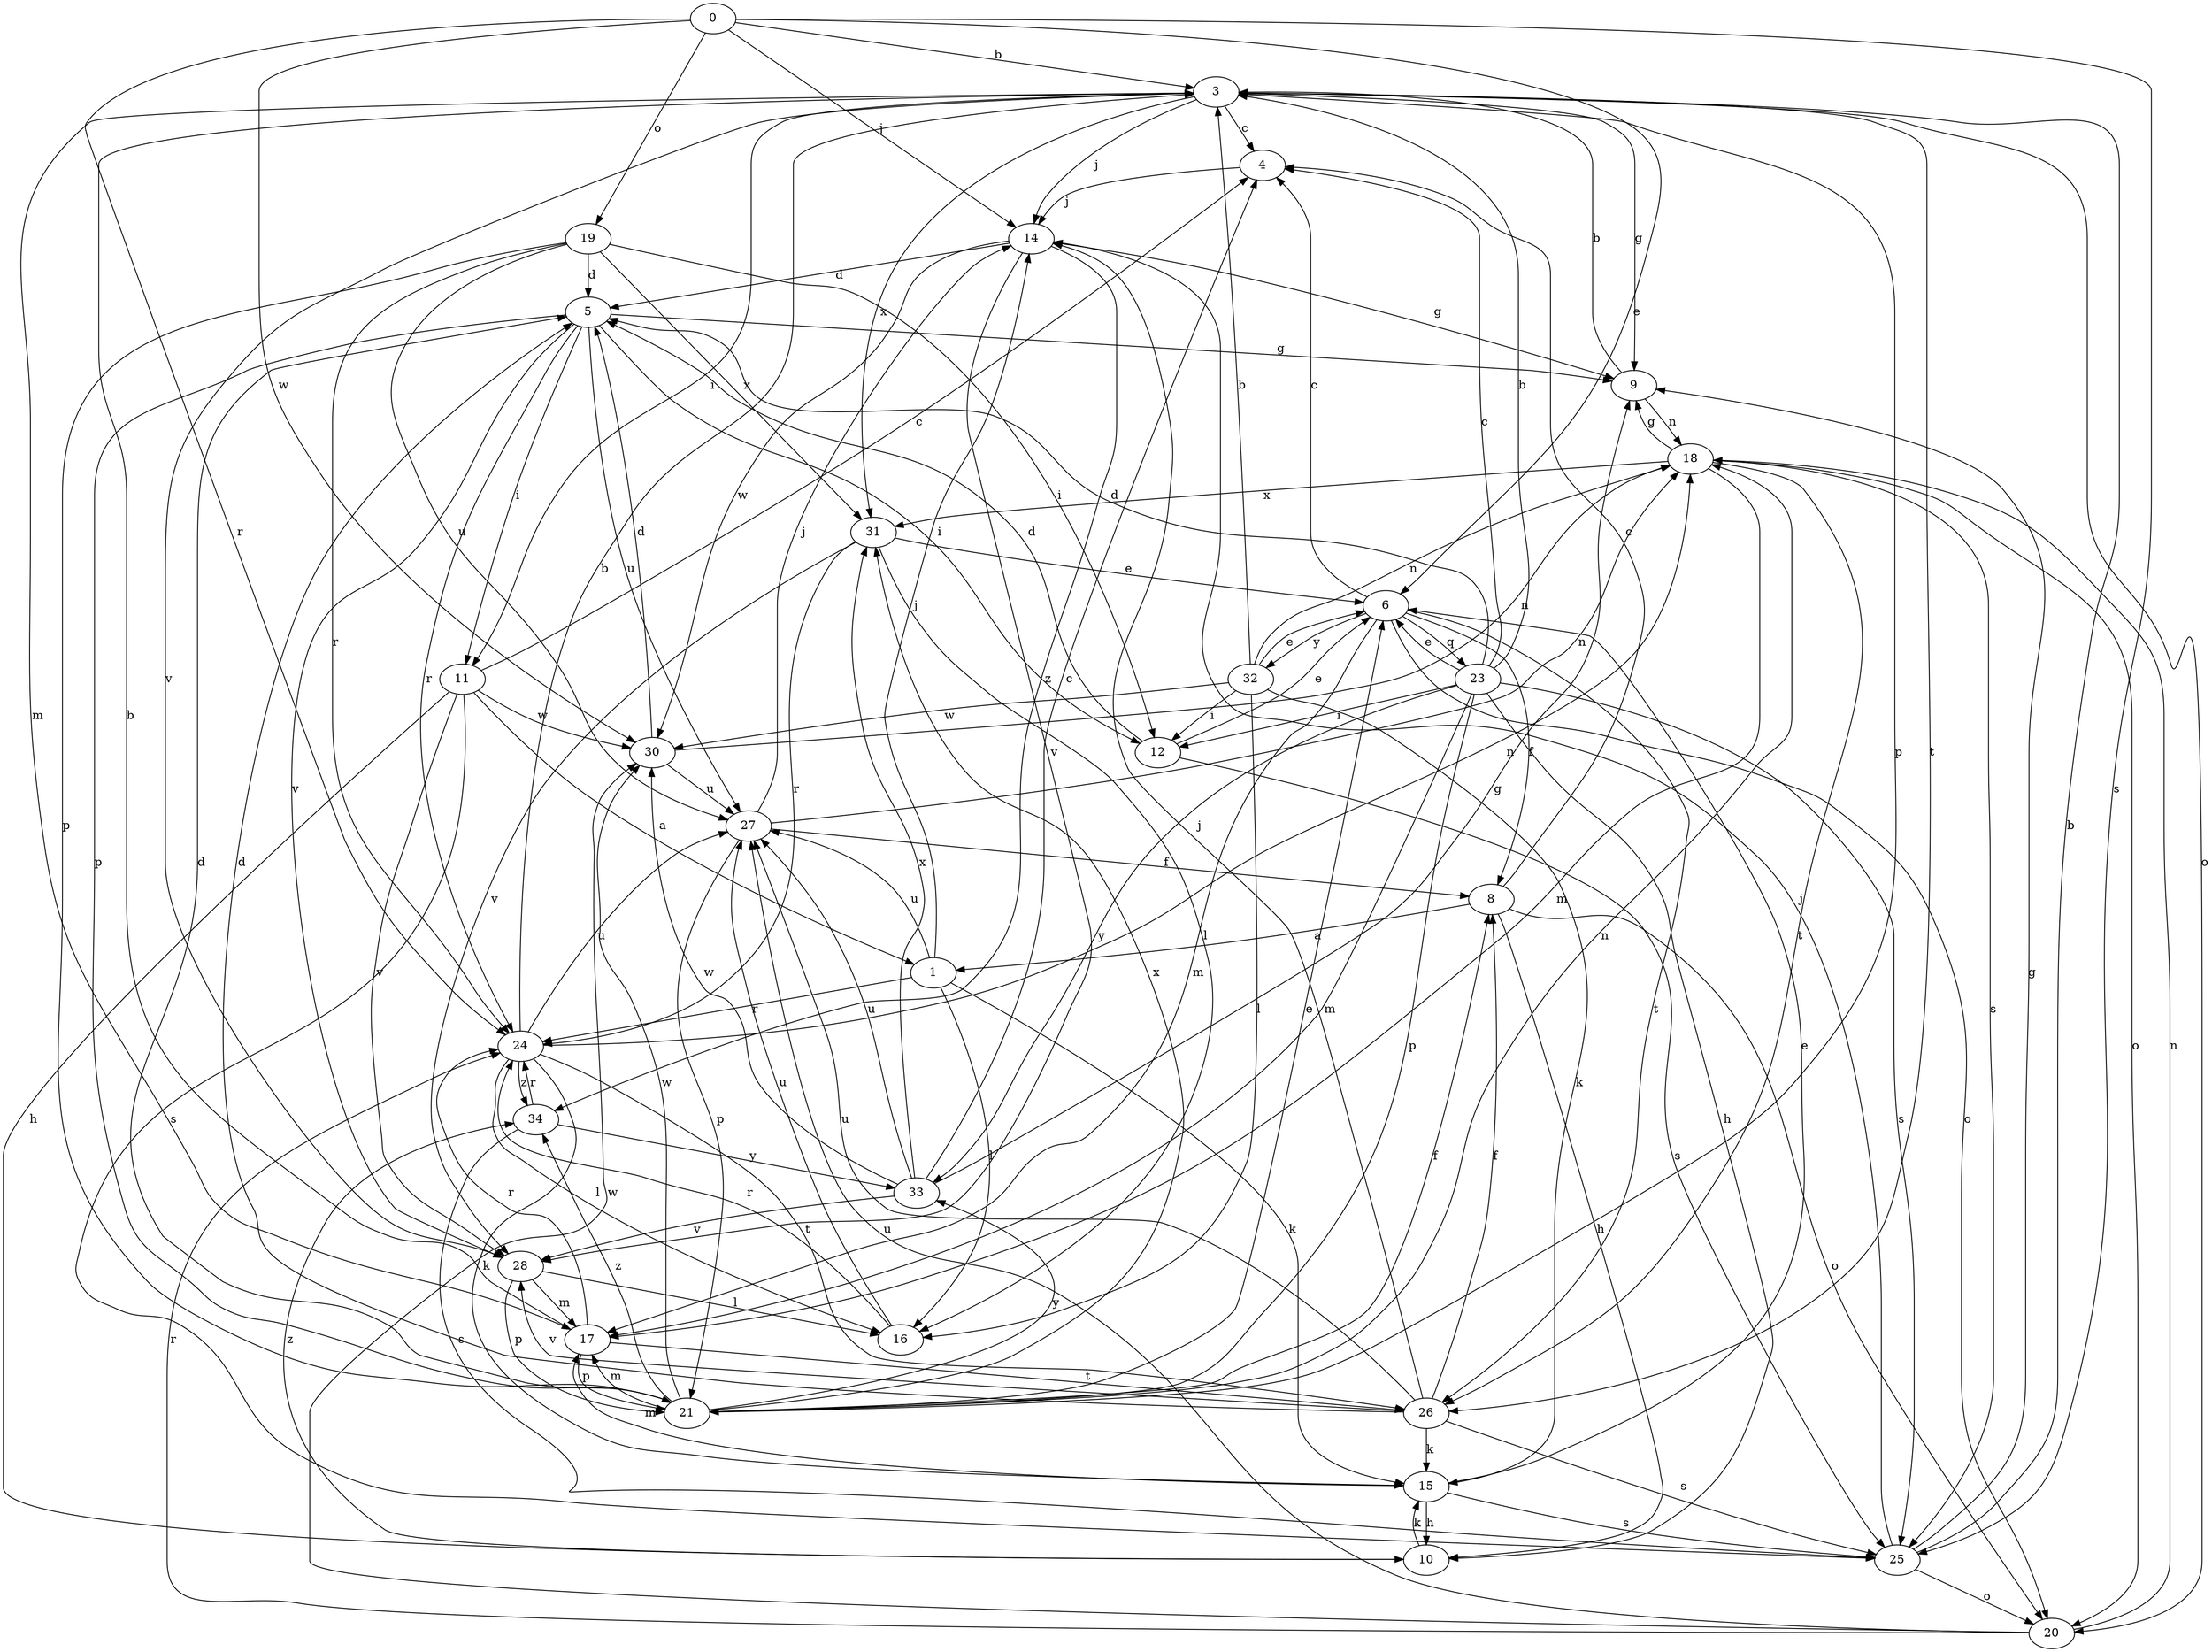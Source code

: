strict digraph  {
0;
1;
3;
4;
5;
6;
8;
9;
10;
11;
12;
14;
15;
16;
17;
18;
19;
20;
21;
23;
24;
25;
26;
27;
28;
30;
31;
32;
33;
34;
0 -> 3  [label=b];
0 -> 6  [label=e];
0 -> 14  [label=j];
0 -> 19  [label=o];
0 -> 24  [label=r];
0 -> 25  [label=s];
0 -> 30  [label=w];
1 -> 14  [label=j];
1 -> 15  [label=k];
1 -> 16  [label=l];
1 -> 24  [label=r];
1 -> 27  [label=u];
3 -> 4  [label=c];
3 -> 9  [label=g];
3 -> 11  [label=i];
3 -> 14  [label=j];
3 -> 17  [label=m];
3 -> 20  [label=o];
3 -> 21  [label=p];
3 -> 26  [label=t];
3 -> 28  [label=v];
3 -> 31  [label=x];
4 -> 14  [label=j];
5 -> 9  [label=g];
5 -> 11  [label=i];
5 -> 12  [label=i];
5 -> 21  [label=p];
5 -> 24  [label=r];
5 -> 27  [label=u];
5 -> 28  [label=v];
6 -> 4  [label=c];
6 -> 8  [label=f];
6 -> 17  [label=m];
6 -> 20  [label=o];
6 -> 23  [label=q];
6 -> 26  [label=t];
6 -> 32  [label=y];
8 -> 1  [label=a];
8 -> 4  [label=c];
8 -> 10  [label=h];
8 -> 20  [label=o];
9 -> 3  [label=b];
9 -> 18  [label=n];
10 -> 15  [label=k];
10 -> 34  [label=z];
11 -> 1  [label=a];
11 -> 4  [label=c];
11 -> 10  [label=h];
11 -> 25  [label=s];
11 -> 28  [label=v];
11 -> 30  [label=w];
12 -> 5  [label=d];
12 -> 6  [label=e];
12 -> 25  [label=s];
14 -> 5  [label=d];
14 -> 9  [label=g];
14 -> 28  [label=v];
14 -> 30  [label=w];
14 -> 34  [label=z];
15 -> 6  [label=e];
15 -> 10  [label=h];
15 -> 17  [label=m];
15 -> 25  [label=s];
16 -> 24  [label=r];
16 -> 27  [label=u];
17 -> 3  [label=b];
17 -> 21  [label=p];
17 -> 24  [label=r];
17 -> 26  [label=t];
18 -> 9  [label=g];
18 -> 17  [label=m];
18 -> 20  [label=o];
18 -> 25  [label=s];
18 -> 26  [label=t];
18 -> 31  [label=x];
19 -> 5  [label=d];
19 -> 12  [label=i];
19 -> 21  [label=p];
19 -> 24  [label=r];
19 -> 27  [label=u];
19 -> 31  [label=x];
20 -> 18  [label=n];
20 -> 24  [label=r];
20 -> 27  [label=u];
20 -> 30  [label=w];
21 -> 5  [label=d];
21 -> 6  [label=e];
21 -> 8  [label=f];
21 -> 17  [label=m];
21 -> 18  [label=n];
21 -> 30  [label=w];
21 -> 31  [label=x];
21 -> 33  [label=y];
21 -> 34  [label=z];
23 -> 3  [label=b];
23 -> 4  [label=c];
23 -> 5  [label=d];
23 -> 6  [label=e];
23 -> 10  [label=h];
23 -> 12  [label=i];
23 -> 17  [label=m];
23 -> 21  [label=p];
23 -> 25  [label=s];
23 -> 33  [label=y];
24 -> 3  [label=b];
24 -> 15  [label=k];
24 -> 16  [label=l];
24 -> 18  [label=n];
24 -> 26  [label=t];
24 -> 27  [label=u];
24 -> 34  [label=z];
25 -> 3  [label=b];
25 -> 9  [label=g];
25 -> 14  [label=j];
25 -> 20  [label=o];
26 -> 5  [label=d];
26 -> 8  [label=f];
26 -> 14  [label=j];
26 -> 15  [label=k];
26 -> 25  [label=s];
26 -> 27  [label=u];
26 -> 28  [label=v];
27 -> 8  [label=f];
27 -> 14  [label=j];
27 -> 18  [label=n];
27 -> 21  [label=p];
28 -> 16  [label=l];
28 -> 17  [label=m];
28 -> 21  [label=p];
30 -> 5  [label=d];
30 -> 18  [label=n];
30 -> 27  [label=u];
31 -> 6  [label=e];
31 -> 16  [label=l];
31 -> 24  [label=r];
31 -> 28  [label=v];
32 -> 3  [label=b];
32 -> 6  [label=e];
32 -> 12  [label=i];
32 -> 15  [label=k];
32 -> 16  [label=l];
32 -> 18  [label=n];
32 -> 30  [label=w];
33 -> 4  [label=c];
33 -> 9  [label=g];
33 -> 27  [label=u];
33 -> 28  [label=v];
33 -> 30  [label=w];
33 -> 31  [label=x];
34 -> 24  [label=r];
34 -> 25  [label=s];
34 -> 33  [label=y];
}
